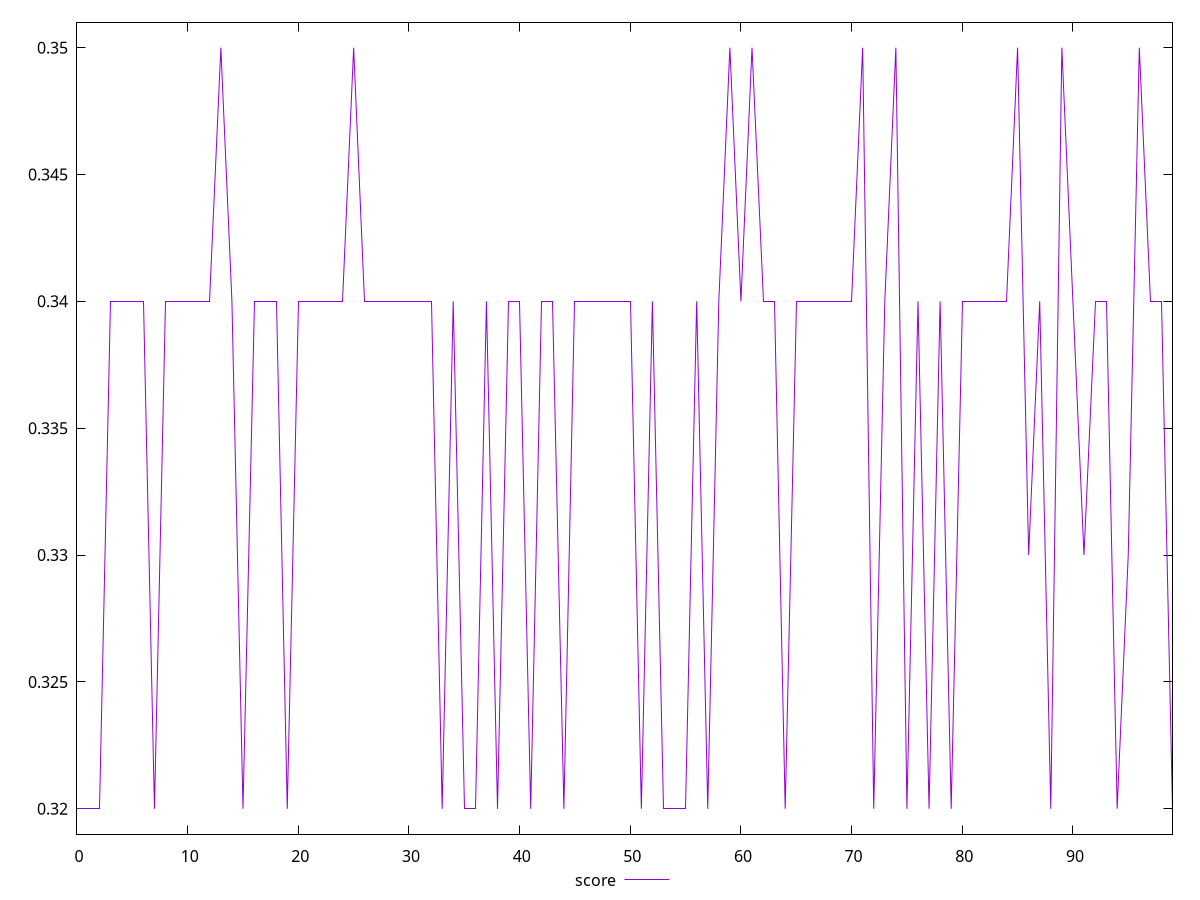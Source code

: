 reset

$score <<EOF
0 0.32
1 0.32
2 0.32
3 0.34
4 0.34
5 0.34
6 0.34
7 0.32
8 0.34
9 0.34
10 0.34
11 0.34
12 0.34
13 0.35
14 0.34
15 0.32
16 0.34
17 0.34
18 0.34
19 0.32
20 0.34
21 0.34
22 0.34
23 0.34
24 0.34
25 0.35
26 0.34
27 0.34
28 0.34
29 0.34
30 0.34
31 0.34
32 0.34
33 0.32
34 0.34
35 0.32
36 0.32
37 0.34
38 0.32
39 0.34
40 0.34
41 0.32
42 0.34
43 0.34
44 0.32
45 0.34
46 0.34
47 0.34
48 0.34
49 0.34
50 0.34
51 0.32
52 0.34
53 0.32
54 0.32
55 0.32
56 0.34
57 0.32
58 0.34
59 0.35
60 0.34
61 0.35
62 0.34
63 0.34
64 0.32
65 0.34
66 0.34
67 0.34
68 0.34
69 0.34
70 0.34
71 0.35
72 0.32
73 0.34
74 0.35
75 0.32
76 0.34
77 0.32
78 0.34
79 0.32
80 0.34
81 0.34
82 0.34
83 0.34
84 0.34
85 0.35
86 0.33
87 0.34
88 0.32
89 0.35
90 0.34
91 0.33
92 0.34
93 0.34
94 0.32
95 0.33
96 0.35
97 0.34
98 0.34
99 0.32
EOF

set key outside below
set xrange [0:99]
set yrange [0.319:0.351]
set trange [0.319:0.351]
set terminal svg size 640, 500 enhanced background rgb 'white'
set output "report_00018_2021-02-10T15-25-16.877Z/unused-javascript/samples/pages+cached+noadtech/score/values.svg"

plot $score title "score" with line

reset
